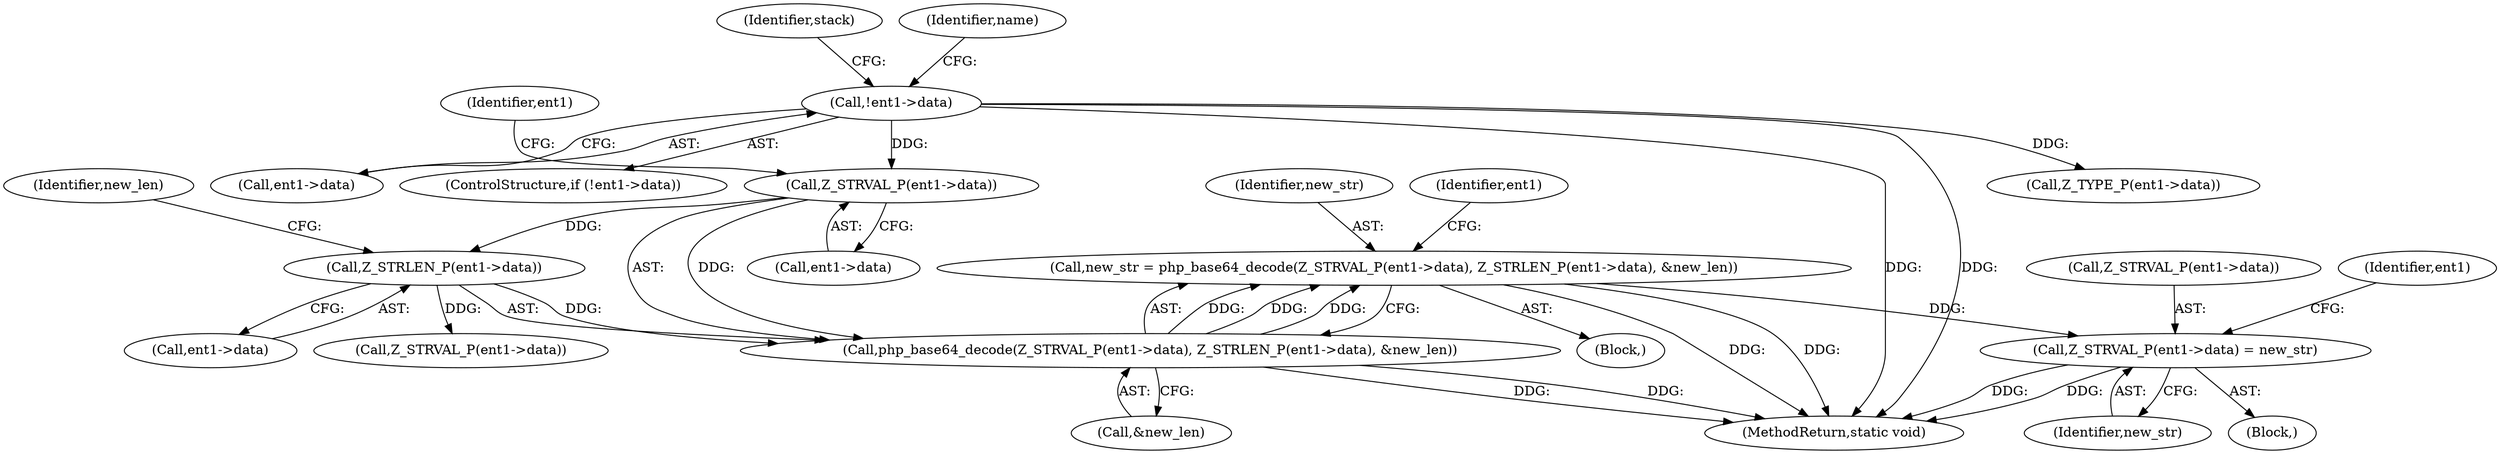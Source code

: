 digraph "0_php-src_6045de69c7dedcba3eadf7c4bba424b19c81d00d_0@pointer" {
"1000244" [label="(Call,Z_STRVAL_P(ent1->data) = new_str)"];
"1000223" [label="(Call,new_str = php_base64_decode(Z_STRVAL_P(ent1->data), Z_STRLEN_P(ent1->data), &new_len))"];
"1000225" [label="(Call,php_base64_decode(Z_STRVAL_P(ent1->data), Z_STRLEN_P(ent1->data), &new_len))"];
"1000226" [label="(Call,Z_STRVAL_P(ent1->data))"];
"1000186" [label="(Call,!ent1->data)"];
"1000230" [label="(Call,Z_STRLEN_P(ent1->data))"];
"1000224" [label="(Identifier,new_str)"];
"1000227" [label="(Call,ent1->data)"];
"1000194" [label="(Identifier,stack)"];
"1000580" [label="(MethodReturn,static void)"];
"1000226" [label="(Call,Z_STRVAL_P(ent1->data))"];
"1000239" [label="(Identifier,ent1)"];
"1000186" [label="(Call,!ent1->data)"];
"1000264" [label="(Call,Z_TYPE_P(ent1->data))"];
"1000253" [label="(Identifier,ent1)"];
"1000230" [label="(Call,Z_STRLEN_P(ent1->data))"];
"1000187" [label="(Call,ent1->data)"];
"1000217" [label="(Block,)"];
"1000234" [label="(Call,&new_len)"];
"1000244" [label="(Call,Z_STRVAL_P(ent1->data) = new_str)"];
"1000249" [label="(Identifier,new_str)"];
"1000235" [label="(Identifier,new_len)"];
"1000231" [label="(Call,ent1->data)"];
"1000245" [label="(Call,Z_STRVAL_P(ent1->data))"];
"1000215" [label="(Identifier,name)"];
"1000237" [label="(Call,Z_STRVAL_P(ent1->data))"];
"1000243" [label="(Block,)"];
"1000223" [label="(Call,new_str = php_base64_decode(Z_STRVAL_P(ent1->data), Z_STRLEN_P(ent1->data), &new_len))"];
"1000232" [label="(Identifier,ent1)"];
"1000225" [label="(Call,php_base64_decode(Z_STRVAL_P(ent1->data), Z_STRLEN_P(ent1->data), &new_len))"];
"1000185" [label="(ControlStructure,if (!ent1->data))"];
"1000244" -> "1000243"  [label="AST: "];
"1000244" -> "1000249"  [label="CFG: "];
"1000245" -> "1000244"  [label="AST: "];
"1000249" -> "1000244"  [label="AST: "];
"1000253" -> "1000244"  [label="CFG: "];
"1000244" -> "1000580"  [label="DDG: "];
"1000244" -> "1000580"  [label="DDG: "];
"1000223" -> "1000244"  [label="DDG: "];
"1000223" -> "1000217"  [label="AST: "];
"1000223" -> "1000225"  [label="CFG: "];
"1000224" -> "1000223"  [label="AST: "];
"1000225" -> "1000223"  [label="AST: "];
"1000239" -> "1000223"  [label="CFG: "];
"1000223" -> "1000580"  [label="DDG: "];
"1000223" -> "1000580"  [label="DDG: "];
"1000225" -> "1000223"  [label="DDG: "];
"1000225" -> "1000223"  [label="DDG: "];
"1000225" -> "1000223"  [label="DDG: "];
"1000225" -> "1000234"  [label="CFG: "];
"1000226" -> "1000225"  [label="AST: "];
"1000230" -> "1000225"  [label="AST: "];
"1000234" -> "1000225"  [label="AST: "];
"1000225" -> "1000580"  [label="DDG: "];
"1000225" -> "1000580"  [label="DDG: "];
"1000226" -> "1000225"  [label="DDG: "];
"1000230" -> "1000225"  [label="DDG: "];
"1000226" -> "1000227"  [label="CFG: "];
"1000227" -> "1000226"  [label="AST: "];
"1000232" -> "1000226"  [label="CFG: "];
"1000186" -> "1000226"  [label="DDG: "];
"1000226" -> "1000230"  [label="DDG: "];
"1000186" -> "1000185"  [label="AST: "];
"1000186" -> "1000187"  [label="CFG: "];
"1000187" -> "1000186"  [label="AST: "];
"1000194" -> "1000186"  [label="CFG: "];
"1000215" -> "1000186"  [label="CFG: "];
"1000186" -> "1000580"  [label="DDG: "];
"1000186" -> "1000580"  [label="DDG: "];
"1000186" -> "1000264"  [label="DDG: "];
"1000230" -> "1000231"  [label="CFG: "];
"1000231" -> "1000230"  [label="AST: "];
"1000235" -> "1000230"  [label="CFG: "];
"1000230" -> "1000237"  [label="DDG: "];
}
